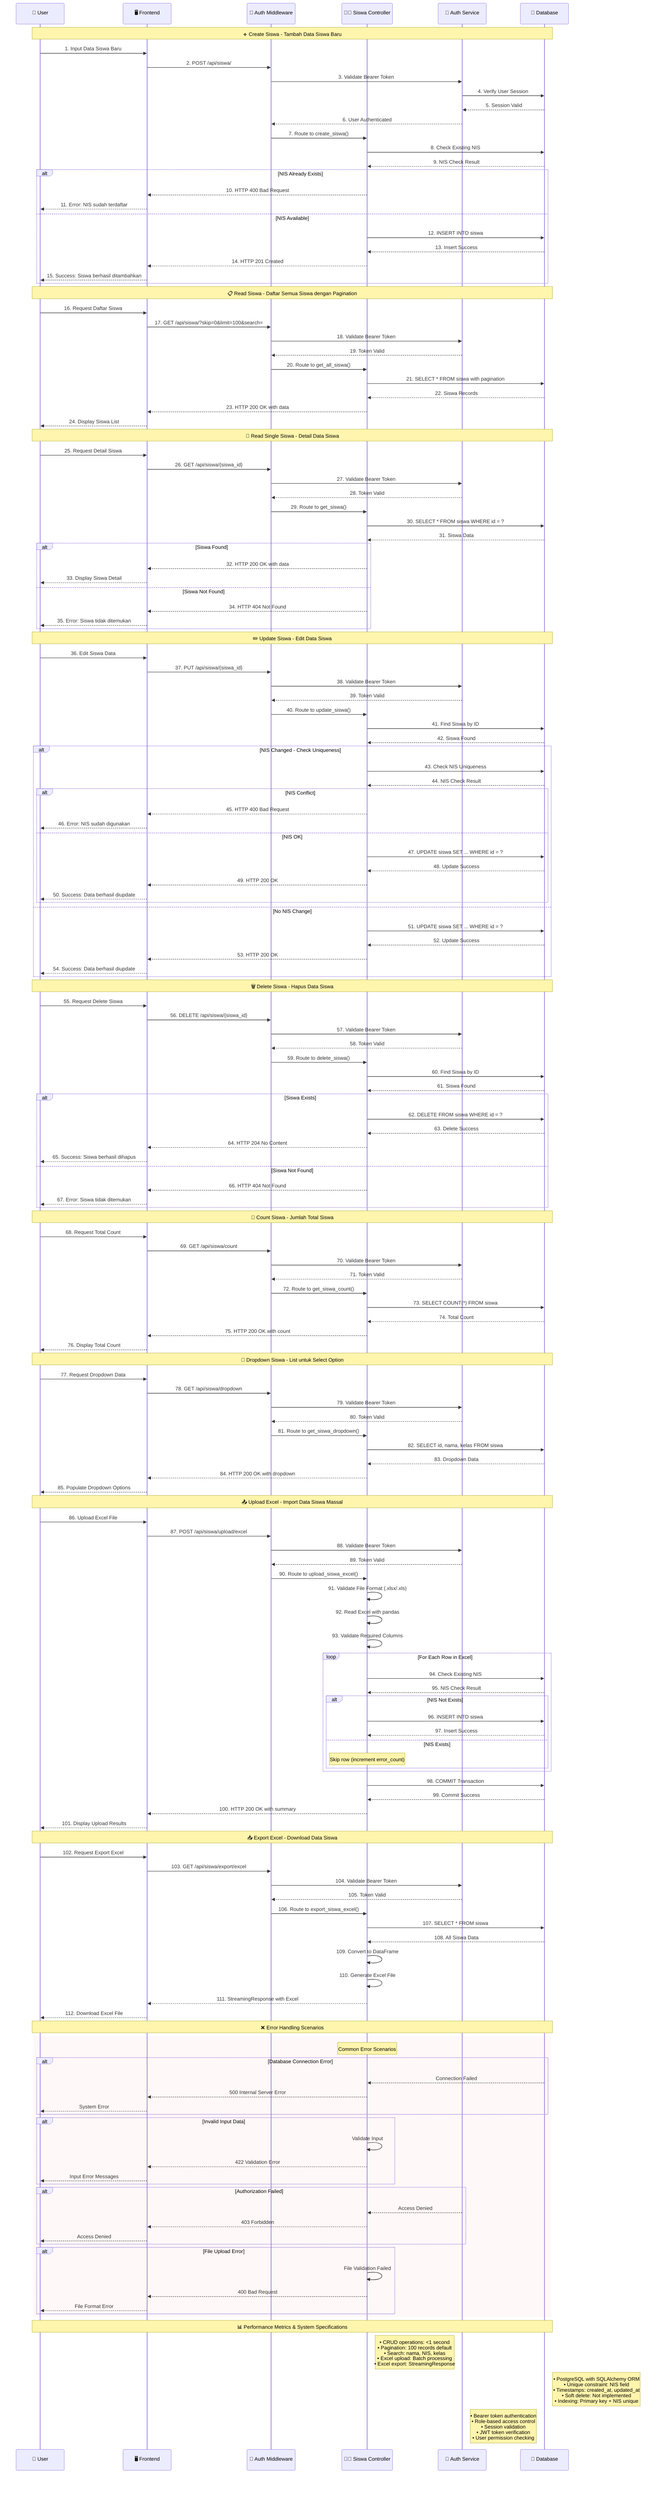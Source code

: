 sequenceDiagram
    participant User as 👤 User
    participant Frontend as 🖥️ Frontend
    participant AuthMiddleware as 🔐 Auth Middleware
    participant SiswaController as 👨‍🎓 Siswa Controller
    participant AuthService as 🔑 Auth Service
    participant Database as 💾 Database

    %% Create Siswa (Tambah Data Siswa)
    Note over User, Database: ➕ Create Siswa - Tambah Data Siswa Baru
    User->>Frontend: 1. Input Data Siswa Baru
    Frontend->>AuthMiddleware: 2. POST /api/siswa/
    AuthMiddleware->>AuthService: 3. Validate Bearer Token
    AuthService->>Database: 4. Verify User Session
    Database-->>AuthService: 5. Session Valid
    AuthService-->>AuthMiddleware: 6. User Authenticated
    AuthMiddleware->>SiswaController: 7. Route to create_siswa()

    %% Validation and Duplicate Check
    SiswaController->>Database: 8. Check Existing NIS
    Database-->>SiswaController: 9. NIS Check Result
    
    alt NIS Already Exists
        SiswaController-->>Frontend: 10. HTTP 400 Bad Request
        Frontend-->>User: 11. Error: NIS sudah terdaftar
    else NIS Available
        SiswaController->>Database: 12. INSERT INTO siswa
        Database-->>SiswaController: 13. Insert Success
        SiswaController-->>Frontend: 14. HTTP 201 Created
        Frontend-->>User: 15. Success: Siswa berhasil ditambahkan
    end

    %% Read Siswa (Daftar Semua Siswa)
    Note over User, Database: 📋 Read Siswa - Daftar Semua Siswa dengan Pagination
    User->>Frontend: 16. Request Daftar Siswa
    Frontend->>AuthMiddleware: 17. GET /api/siswa/?skip=0&limit=100&search=
    AuthMiddleware->>AuthService: 18. Validate Bearer Token
    AuthService-->>AuthMiddleware: 19. Token Valid
    AuthMiddleware->>SiswaController: 20. Route to get_all_siswa()

    SiswaController->>Database: 21. SELECT * FROM siswa with pagination
    Database-->>SiswaController: 22. Siswa Records
    SiswaController-->>Frontend: 23. HTTP 200 OK with data
    Frontend-->>User: 24. Display Siswa List

    %% Read Single Siswa (Detail Siswa)
    Note over User, Database: 👤 Read Single Siswa - Detail Data Siswa
    User->>Frontend: 25. Request Detail Siswa
    Frontend->>AuthMiddleware: 26. GET /api/siswa/{siswa_id}
    AuthMiddleware->>AuthService: 27. Validate Bearer Token
    AuthService-->>AuthMiddleware: 28. Token Valid
    AuthMiddleware->>SiswaController: 29. Route to get_siswa()

    SiswaController->>Database: 30. SELECT * FROM siswa WHERE id = ?
    Database-->>SiswaController: 31. Siswa Data
    
    alt Siswa Found
        SiswaController-->>Frontend: 32. HTTP 200 OK with data
        Frontend-->>User: 33. Display Siswa Detail
    else Siswa Not Found
        SiswaController-->>Frontend: 34. HTTP 404 Not Found
        Frontend-->>User: 35. Error: Siswa tidak ditemukan
    end

    %% Update Siswa (Edit Data Siswa)
    Note over User, Database: ✏️ Update Siswa - Edit Data Siswa
    User->>Frontend: 36. Edit Siswa Data
    Frontend->>AuthMiddleware: 37. PUT /api/siswa/{siswa_id}
    AuthMiddleware->>AuthService: 38. Validate Bearer Token
    AuthService-->>AuthMiddleware: 39. Token Valid
    AuthMiddleware->>SiswaController: 40. Route to update_siswa()

    SiswaController->>Database: 41. Find Siswa by ID
    Database-->>SiswaController: 42. Siswa Found
    
    alt NIS Changed - Check Uniqueness
        SiswaController->>Database: 43. Check NIS Uniqueness
        Database-->>SiswaController: 44. NIS Check Result
        
        alt NIS Conflict
            SiswaController-->>Frontend: 45. HTTP 400 Bad Request
            Frontend-->>User: 46. Error: NIS sudah digunakan
        else NIS OK
            SiswaController->>Database: 47. UPDATE siswa SET ... WHERE id = ?
            Database-->>SiswaController: 48. Update Success
            SiswaController-->>Frontend: 49. HTTP 200 OK
            Frontend-->>User: 50. Success: Data berhasil diupdate
        end
    else No NIS Change
        SiswaController->>Database: 51. UPDATE siswa SET ... WHERE id = ?
        Database-->>SiswaController: 52. Update Success
        SiswaController-->>Frontend: 53. HTTP 200 OK
        Frontend-->>User: 54. Success: Data berhasil diupdate
    end

    %% Delete Siswa (Hapus Data Siswa)
    Note over User, Database: 🗑️ Delete Siswa - Hapus Data Siswa
    User->>Frontend: 55. Request Delete Siswa
    Frontend->>AuthMiddleware: 56. DELETE /api/siswa/{siswa_id}
    AuthMiddleware->>AuthService: 57. Validate Bearer Token
    AuthService-->>AuthMiddleware: 58. Token Valid
    AuthMiddleware->>SiswaController: 59. Route to delete_siswa()

    SiswaController->>Database: 60. Find Siswa by ID
    Database-->>SiswaController: 61. Siswa Found
    
    alt Siswa Exists
        SiswaController->>Database: 62. DELETE FROM siswa WHERE id = ?
        Database-->>SiswaController: 63. Delete Success
        SiswaController-->>Frontend: 64. HTTP 204 No Content
        Frontend-->>User: 65. Success: Siswa berhasil dihapus
    else Siswa Not Found
        SiswaController-->>Frontend: 66. HTTP 404 Not Found
        Frontend-->>User: 67. Error: Siswa tidak ditemukan
    end

    %% Count Siswa (Jumlah Total Siswa)
    Note over User, Database: 🔢 Count Siswa - Jumlah Total Siswa
    User->>Frontend: 68. Request Total Count
    Frontend->>AuthMiddleware: 69. GET /api/siswa/count
    AuthMiddleware->>AuthService: 70. Validate Bearer Token
    AuthService-->>AuthMiddleware: 71. Token Valid
    AuthMiddleware->>SiswaController: 72. Route to get_siswa_count()

    SiswaController->>Database: 73. SELECT COUNT(*) FROM siswa
    Database-->>SiswaController: 74. Total Count
    SiswaController-->>Frontend: 75. HTTP 200 OK with count
    Frontend-->>User: 76. Display Total Count

    %% Dropdown Siswa (Siswa untuk Dropdown)
    Note over User, Database: 📝 Dropdown Siswa - List untuk Select Option
    User->>Frontend: 77. Request Dropdown Data
    Frontend->>AuthMiddleware: 78. GET /api/siswa/dropdown
    AuthMiddleware->>AuthService: 79. Validate Bearer Token
    AuthService-->>AuthMiddleware: 80. Token Valid
    AuthMiddleware->>SiswaController: 81. Route to get_siswa_dropdown()

    SiswaController->>Database: 82. SELECT id, nama, kelas FROM siswa
    Database-->>SiswaController: 83. Dropdown Data
    SiswaController-->>Frontend: 84. HTTP 200 OK with dropdown
    Frontend-->>User: 85. Populate Dropdown Options

    %% Upload Excel (Upload Data Siswa dari Excel)
    Note over User, Database: 📤 Upload Excel - Import Data Siswa Massal
    User->>Frontend: 86. Upload Excel File
    Frontend->>AuthMiddleware: 87. POST /api/siswa/upload/excel
    AuthMiddleware->>AuthService: 88. Validate Bearer Token
    AuthService-->>AuthMiddleware: 89. Token Valid
    AuthMiddleware->>SiswaController: 90. Route to upload_siswa_excel()

    SiswaController->>SiswaController: 91. Validate File Format (.xlsx/.xls)
    SiswaController->>SiswaController: 92. Read Excel with pandas
    SiswaController->>SiswaController: 93. Validate Required Columns
    
    loop For Each Row in Excel
        SiswaController->>Database: 94. Check Existing NIS
        Database-->>SiswaController: 95. NIS Check Result
        
        alt NIS Not Exists
            SiswaController->>Database: 96. INSERT INTO siswa
            Database-->>SiswaController: 97. Insert Success
        else NIS Exists
            Note over SiswaController: Skip row (increment error_count)
        end
    end
    
    SiswaController->>Database: 98. COMMIT Transaction
    Database-->>SiswaController: 99. Commit Success
    SiswaController-->>Frontend: 100. HTTP 200 OK with summary
    Frontend-->>User: 101. Display Upload Results

    %% Export Excel (Export Data Siswa ke Excel)
    Note over User, Database: 📥 Export Excel - Download Data Siswa
    User->>Frontend: 102. Request Export Excel
    Frontend->>AuthMiddleware: 103. GET /api/siswa/export/excel
    AuthMiddleware->>AuthService: 104. Validate Bearer Token
    AuthService-->>AuthMiddleware: 105. Token Valid
    AuthMiddleware->>SiswaController: 106. Route to export_siswa_excel()

    SiswaController->>Database: 107. SELECT * FROM siswa
    Database-->>SiswaController: 108. All Siswa Data
    SiswaController->>SiswaController: 109. Convert to DataFrame
    SiswaController->>SiswaController: 110. Generate Excel File
    SiswaController-->>Frontend: 111. StreamingResponse with Excel
    Frontend-->>User: 112. Download Excel File

    %% Error Handling Scenarios
    Note over User, Database: ❌ Error Handling Scenarios
    rect rgb(255, 248, 248)
        Note over SiswaController: Common Error Scenarios
        alt Database Connection Error
            Database-->>SiswaController: Connection Failed
            SiswaController-->>Frontend: 500 Internal Server Error
            Frontend-->>User: System Error
        end
        
        alt Invalid Input Data
            SiswaController->>SiswaController: Validate Input
            SiswaController-->>Frontend: 422 Validation Error
            Frontend-->>User: Input Error Messages
        end
        
        alt Authorization Failed
            AuthService-->>SiswaController: Access Denied
            SiswaController-->>Frontend: 403 Forbidden
            Frontend-->>User: Access Denied
        end
        
        alt File Upload Error
            SiswaController->>SiswaController: File Validation Failed
            SiswaController-->>Frontend: 400 Bad Request
            Frontend-->>User: File Format Error
        end
    end

    %% Performance Metrics Summary
    Note over User, Database: 📊 Performance Metrics & System Specifications
    Note right of SiswaController: • CRUD operations: <1 second<br/>• Pagination: 100 records default<br/>• Search: nama, NIS, kelas<br/>• Excel upload: Batch processing<br/>• Excel export: StreamingResponse
    Note right of Database: • PostgreSQL with SQLAlchemy ORM<br/>• Unique constraint: NIS field<br/>• Timestamps: created_at, updated_at<br/>• Soft delete: Not implemented<br/>• Indexing: Primary key + NIS unique
    Note right of AuthService: • Bearer token authentication<br/>• Role-based access control<br/>• Session validation<br/>• JWT token verification<br/>• User permission checking